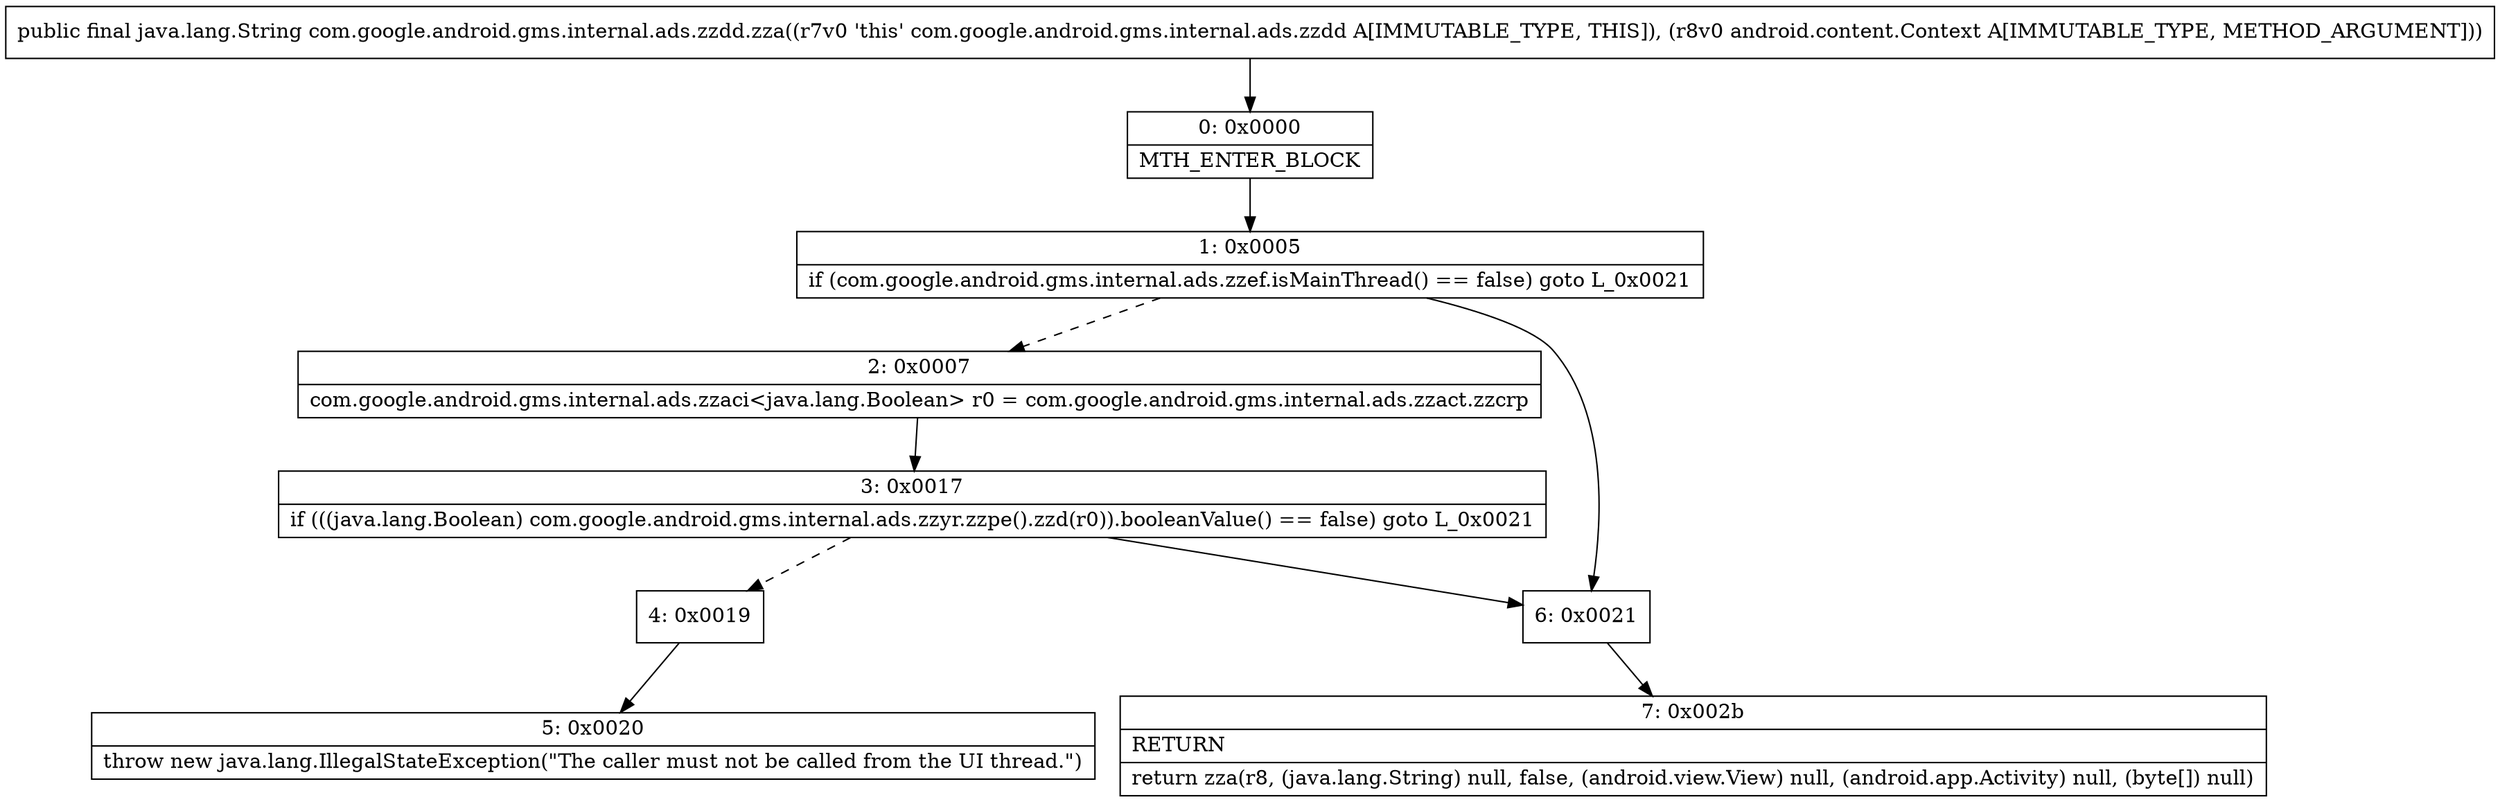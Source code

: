 digraph "CFG forcom.google.android.gms.internal.ads.zzdd.zza(Landroid\/content\/Context;)Ljava\/lang\/String;" {
Node_0 [shape=record,label="{0\:\ 0x0000|MTH_ENTER_BLOCK\l}"];
Node_1 [shape=record,label="{1\:\ 0x0005|if (com.google.android.gms.internal.ads.zzef.isMainThread() == false) goto L_0x0021\l}"];
Node_2 [shape=record,label="{2\:\ 0x0007|com.google.android.gms.internal.ads.zzaci\<java.lang.Boolean\> r0 = com.google.android.gms.internal.ads.zzact.zzcrp\l}"];
Node_3 [shape=record,label="{3\:\ 0x0017|if (((java.lang.Boolean) com.google.android.gms.internal.ads.zzyr.zzpe().zzd(r0)).booleanValue() == false) goto L_0x0021\l}"];
Node_4 [shape=record,label="{4\:\ 0x0019}"];
Node_5 [shape=record,label="{5\:\ 0x0020|throw new java.lang.IllegalStateException(\"The caller must not be called from the UI thread.\")\l}"];
Node_6 [shape=record,label="{6\:\ 0x0021}"];
Node_7 [shape=record,label="{7\:\ 0x002b|RETURN\l|return zza(r8, (java.lang.String) null, false, (android.view.View) null, (android.app.Activity) null, (byte[]) null)\l}"];
MethodNode[shape=record,label="{public final java.lang.String com.google.android.gms.internal.ads.zzdd.zza((r7v0 'this' com.google.android.gms.internal.ads.zzdd A[IMMUTABLE_TYPE, THIS]), (r8v0 android.content.Context A[IMMUTABLE_TYPE, METHOD_ARGUMENT])) }"];
MethodNode -> Node_0;
Node_0 -> Node_1;
Node_1 -> Node_2[style=dashed];
Node_1 -> Node_6;
Node_2 -> Node_3;
Node_3 -> Node_4[style=dashed];
Node_3 -> Node_6;
Node_4 -> Node_5;
Node_6 -> Node_7;
}


